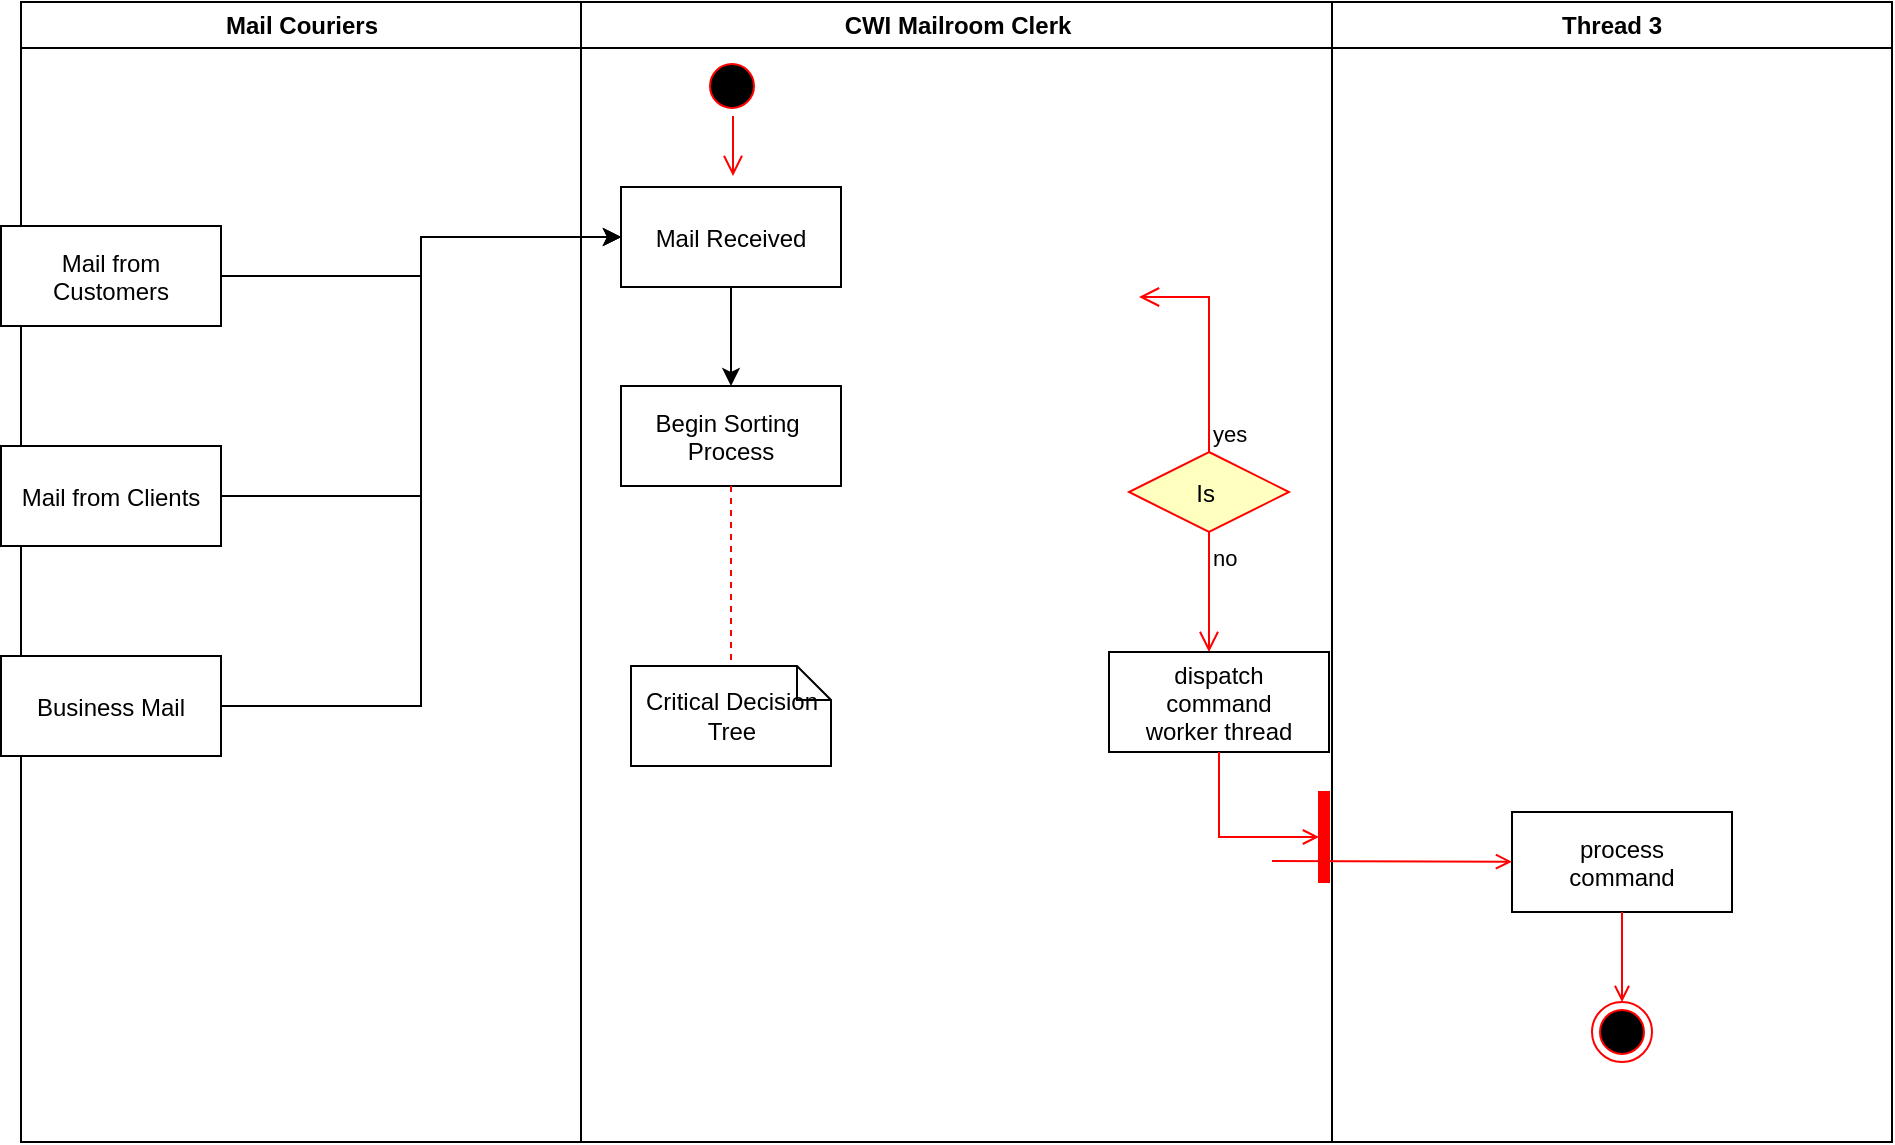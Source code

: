 <mxfile version="13.0.1" type="github"><diagram name="Page-1" id="e7e014a7-5840-1c2e-5031-d8a46d1fe8dd"><mxGraphModel dx="902" dy="784" grid="1" gridSize="10" guides="1" tooltips="1" connect="1" arrows="1" fold="1" page="1" pageScale="1" pageWidth="1169" pageHeight="826" background="#ffffff" math="0" shadow="0"><root><mxCell id="0"/><mxCell id="1" parent="0"/><mxCell id="2" value="Mail Couriers" style="swimlane;whiteSpace=wrap" parent="1" vertex="1"><mxGeometry x="164.5" y="128" width="280" height="570" as="geometry"/></mxCell><mxCell id="7" value="Mail from&#10;Customers" style="" parent="2" vertex="1"><mxGeometry x="-10" y="112" width="110" height="50" as="geometry"/></mxCell><mxCell id="8" value="Mail from Clients" style="" parent="2" vertex="1"><mxGeometry x="-10" y="222" width="110" height="50" as="geometry"/></mxCell><mxCell id="10" value="Business Mail" style="" parent="2" vertex="1"><mxGeometry x="-10" y="327" width="110" height="50" as="geometry"/></mxCell><mxCell id="3" value="CWI Mailroom Clerk" style="swimlane;whiteSpace=wrap" parent="1" vertex="1"><mxGeometry x="444.5" y="128" width="375.5" height="570" as="geometry"/></mxCell><mxCell id="lGfurvKK6Jjfp7VPkYm2-60" style="edgeStyle=orthogonalEdgeStyle;rounded=0;orthogonalLoop=1;jettySize=auto;html=1;exitX=0.5;exitY=1;exitDx=0;exitDy=0;entryX=0.5;entryY=0;entryDx=0;entryDy=0;" edge="1" parent="3" source="16" target="18"><mxGeometry relative="1" as="geometry"/></mxCell><mxCell id="16" value="Mail Received" style="" parent="3" vertex="1"><mxGeometry x="20" y="92.5" width="110" height="50" as="geometry"/></mxCell><mxCell id="18" value="Begin Sorting &#10;Process" style="" parent="3" vertex="1"><mxGeometry x="20" y="192" width="110" height="50" as="geometry"/></mxCell><mxCell id="21" value="Is " style="rhombus;fillColor=#ffffc0;strokeColor=#ff0000;" parent="3" vertex="1"><mxGeometry x="274" y="225" width="80" height="40" as="geometry"/></mxCell><mxCell id="22" value="yes" style="edgeStyle=elbowEdgeStyle;elbow=horizontal;align=left;verticalAlign=bottom;endArrow=open;endSize=8;strokeColor=#FF0000;exitX=0.5;exitY=0;endFill=1;rounded=0;entryX=0.75;entryY=0.5;entryPerimeter=0" parent="3" source="21" edge="1"><mxGeometry x="-1" relative="1" as="geometry"><mxPoint x="279" y="147.5" as="targetPoint"/><Array as="points"><mxPoint x="314" y="180"/></Array></mxGeometry></mxCell><mxCell id="23" value="no" style="edgeStyle=elbowEdgeStyle;elbow=horizontal;align=left;verticalAlign=top;endArrow=open;endSize=8;strokeColor=#FF0000;endFill=1;rounded=0" parent="3" source="21" target="30" edge="1"><mxGeometry x="-1" relative="1" as="geometry"><mxPoint x="314" y="305" as="targetPoint"/></mxGeometry></mxCell><mxCell id="30" value="dispatch&#10;command&#10;worker thread" style="" parent="3" vertex="1"><mxGeometry x="264" y="325" width="110" height="50" as="geometry"/></mxCell><mxCell id="31" value="Critical Decision&#10;Tree" style="shape=note;whiteSpace=wrap;size=17" parent="3" vertex="1"><mxGeometry x="25" y="332" width="100" height="50" as="geometry"/></mxCell><mxCell id="32" value="" style="endArrow=none;strokeColor=#FF0000;endFill=0;rounded=0;dashed=1" parent="3" source="18" target="31" edge="1"><mxGeometry relative="1" as="geometry"/></mxCell><mxCell id="34" value="" style="whiteSpace=wrap;strokeColor=#FF0000;fillColor=#FF0000" parent="3" vertex="1"><mxGeometry x="369" y="395" width="5" height="45" as="geometry"/></mxCell><mxCell id="41" value="" style="edgeStyle=elbowEdgeStyle;elbow=horizontal;entryX=0;entryY=0.5;strokeColor=#FF0000;endArrow=open;endFill=1;rounded=0" parent="3" source="30" target="34" edge="1"><mxGeometry width="100" height="100" relative="1" as="geometry"><mxPoint x="184" y="480" as="sourcePoint"/><mxPoint x="284" y="380" as="targetPoint"/><Array as="points"><mxPoint x="319" y="400"/></Array></mxGeometry></mxCell><mxCell id="13" value="" style="ellipse;shape=startState;fillColor=#000000;strokeColor=#ff0000;" parent="3" vertex="1"><mxGeometry x="60.5" y="27" width="30" height="30" as="geometry"/></mxCell><mxCell id="14" value="" style="edgeStyle=elbowEdgeStyle;elbow=horizontal;verticalAlign=bottom;endArrow=open;endSize=8;strokeColor=#FF0000;endFill=1;rounded=0" parent="3" source="13" edge="1"><mxGeometry x="40.5" y="15" as="geometry"><mxPoint x="76" y="87" as="targetPoint"/><Array as="points"><mxPoint x="76" y="67"/></Array></mxGeometry></mxCell><mxCell id="4" value="Thread 3" style="swimlane;whiteSpace=wrap" parent="1" vertex="1"><mxGeometry x="820" y="128" width="280" height="570" as="geometry"/></mxCell><mxCell id="33" value="process&#10;command" style="" parent="4" vertex="1"><mxGeometry x="90" y="405" width="110" height="50" as="geometry"/></mxCell><mxCell id="37" value="" style="edgeStyle=none;strokeColor=#FF0000;endArrow=open;endFill=1;rounded=0" parent="4" target="33" edge="1"><mxGeometry width="100" height="100" relative="1" as="geometry"><mxPoint x="-30" y="429.5" as="sourcePoint"/><mxPoint x="90" y="429.5" as="targetPoint"/></mxGeometry></mxCell><mxCell id="38" value="" style="ellipse;shape=endState;fillColor=#000000;strokeColor=#ff0000" parent="4" vertex="1"><mxGeometry x="130" y="500" width="30" height="30" as="geometry"/></mxCell><mxCell id="39" value="" style="endArrow=open;strokeColor=#FF0000;endFill=1;rounded=0" parent="4" source="33" target="38" edge="1"><mxGeometry relative="1" as="geometry"/></mxCell><mxCell id="lGfurvKK6Jjfp7VPkYm2-41" style="edgeStyle=orthogonalEdgeStyle;rounded=0;orthogonalLoop=1;jettySize=auto;html=1;exitX=1;exitY=0.5;exitDx=0;exitDy=0;entryX=0;entryY=0.5;entryDx=0;entryDy=0;" edge="1" parent="1" source="8" target="16"><mxGeometry relative="1" as="geometry"/></mxCell><mxCell id="lGfurvKK6Jjfp7VPkYm2-44" value="" style="edgeStyle=orthogonalEdgeStyle;rounded=0;orthogonalLoop=1;jettySize=auto;html=1;entryX=0;entryY=0.5;entryDx=0;entryDy=0;" edge="1" parent="1" source="7" target="16"><mxGeometry relative="1" as="geometry"><mxPoint x="405" y="370" as="targetPoint"/></mxGeometry></mxCell><mxCell id="lGfurvKK6Jjfp7VPkYm2-46" value="" style="edgeStyle=orthogonalEdgeStyle;rounded=0;orthogonalLoop=1;jettySize=auto;html=1;entryX=0;entryY=0.5;entryDx=0;entryDy=0;" edge="1" parent="1" source="10" target="16"><mxGeometry relative="1" as="geometry"><mxPoint x="400" y="420" as="targetPoint"/></mxGeometry></mxCell></root></mxGraphModel></diagram></mxfile>